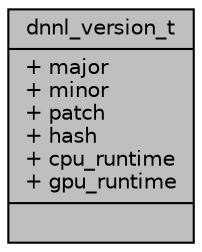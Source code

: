 digraph "dnnl_version_t"
{
 // LATEX_PDF_SIZE
  edge [fontname="Helvetica",fontsize="10",labelfontname="Helvetica",labelfontsize="10"];
  node [fontname="Helvetica",fontsize="10",shape=record];
  Node1 [label="{dnnl_version_t\n|+ major\l+ minor\l+ patch\l+ hash\l+ cpu_runtime\l+ gpu_runtime\l|}",height=0.2,width=0.4,color="black", fillcolor="grey75", style="filled", fontcolor="black",tooltip=" "];
}
